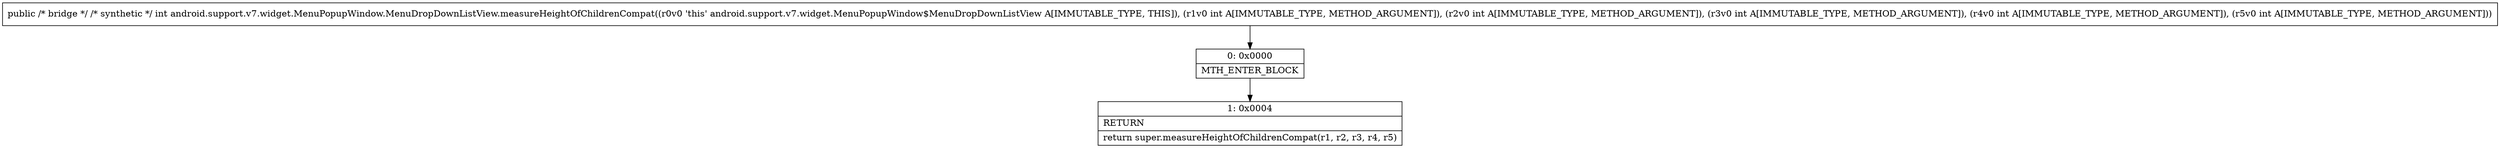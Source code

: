 digraph "CFG forandroid.support.v7.widget.MenuPopupWindow.MenuDropDownListView.measureHeightOfChildrenCompat(IIIII)I" {
Node_0 [shape=record,label="{0\:\ 0x0000|MTH_ENTER_BLOCK\l}"];
Node_1 [shape=record,label="{1\:\ 0x0004|RETURN\l|return super.measureHeightOfChildrenCompat(r1, r2, r3, r4, r5)\l}"];
MethodNode[shape=record,label="{public \/* bridge *\/ \/* synthetic *\/ int android.support.v7.widget.MenuPopupWindow.MenuDropDownListView.measureHeightOfChildrenCompat((r0v0 'this' android.support.v7.widget.MenuPopupWindow$MenuDropDownListView A[IMMUTABLE_TYPE, THIS]), (r1v0 int A[IMMUTABLE_TYPE, METHOD_ARGUMENT]), (r2v0 int A[IMMUTABLE_TYPE, METHOD_ARGUMENT]), (r3v0 int A[IMMUTABLE_TYPE, METHOD_ARGUMENT]), (r4v0 int A[IMMUTABLE_TYPE, METHOD_ARGUMENT]), (r5v0 int A[IMMUTABLE_TYPE, METHOD_ARGUMENT])) }"];
MethodNode -> Node_0;
Node_0 -> Node_1;
}

